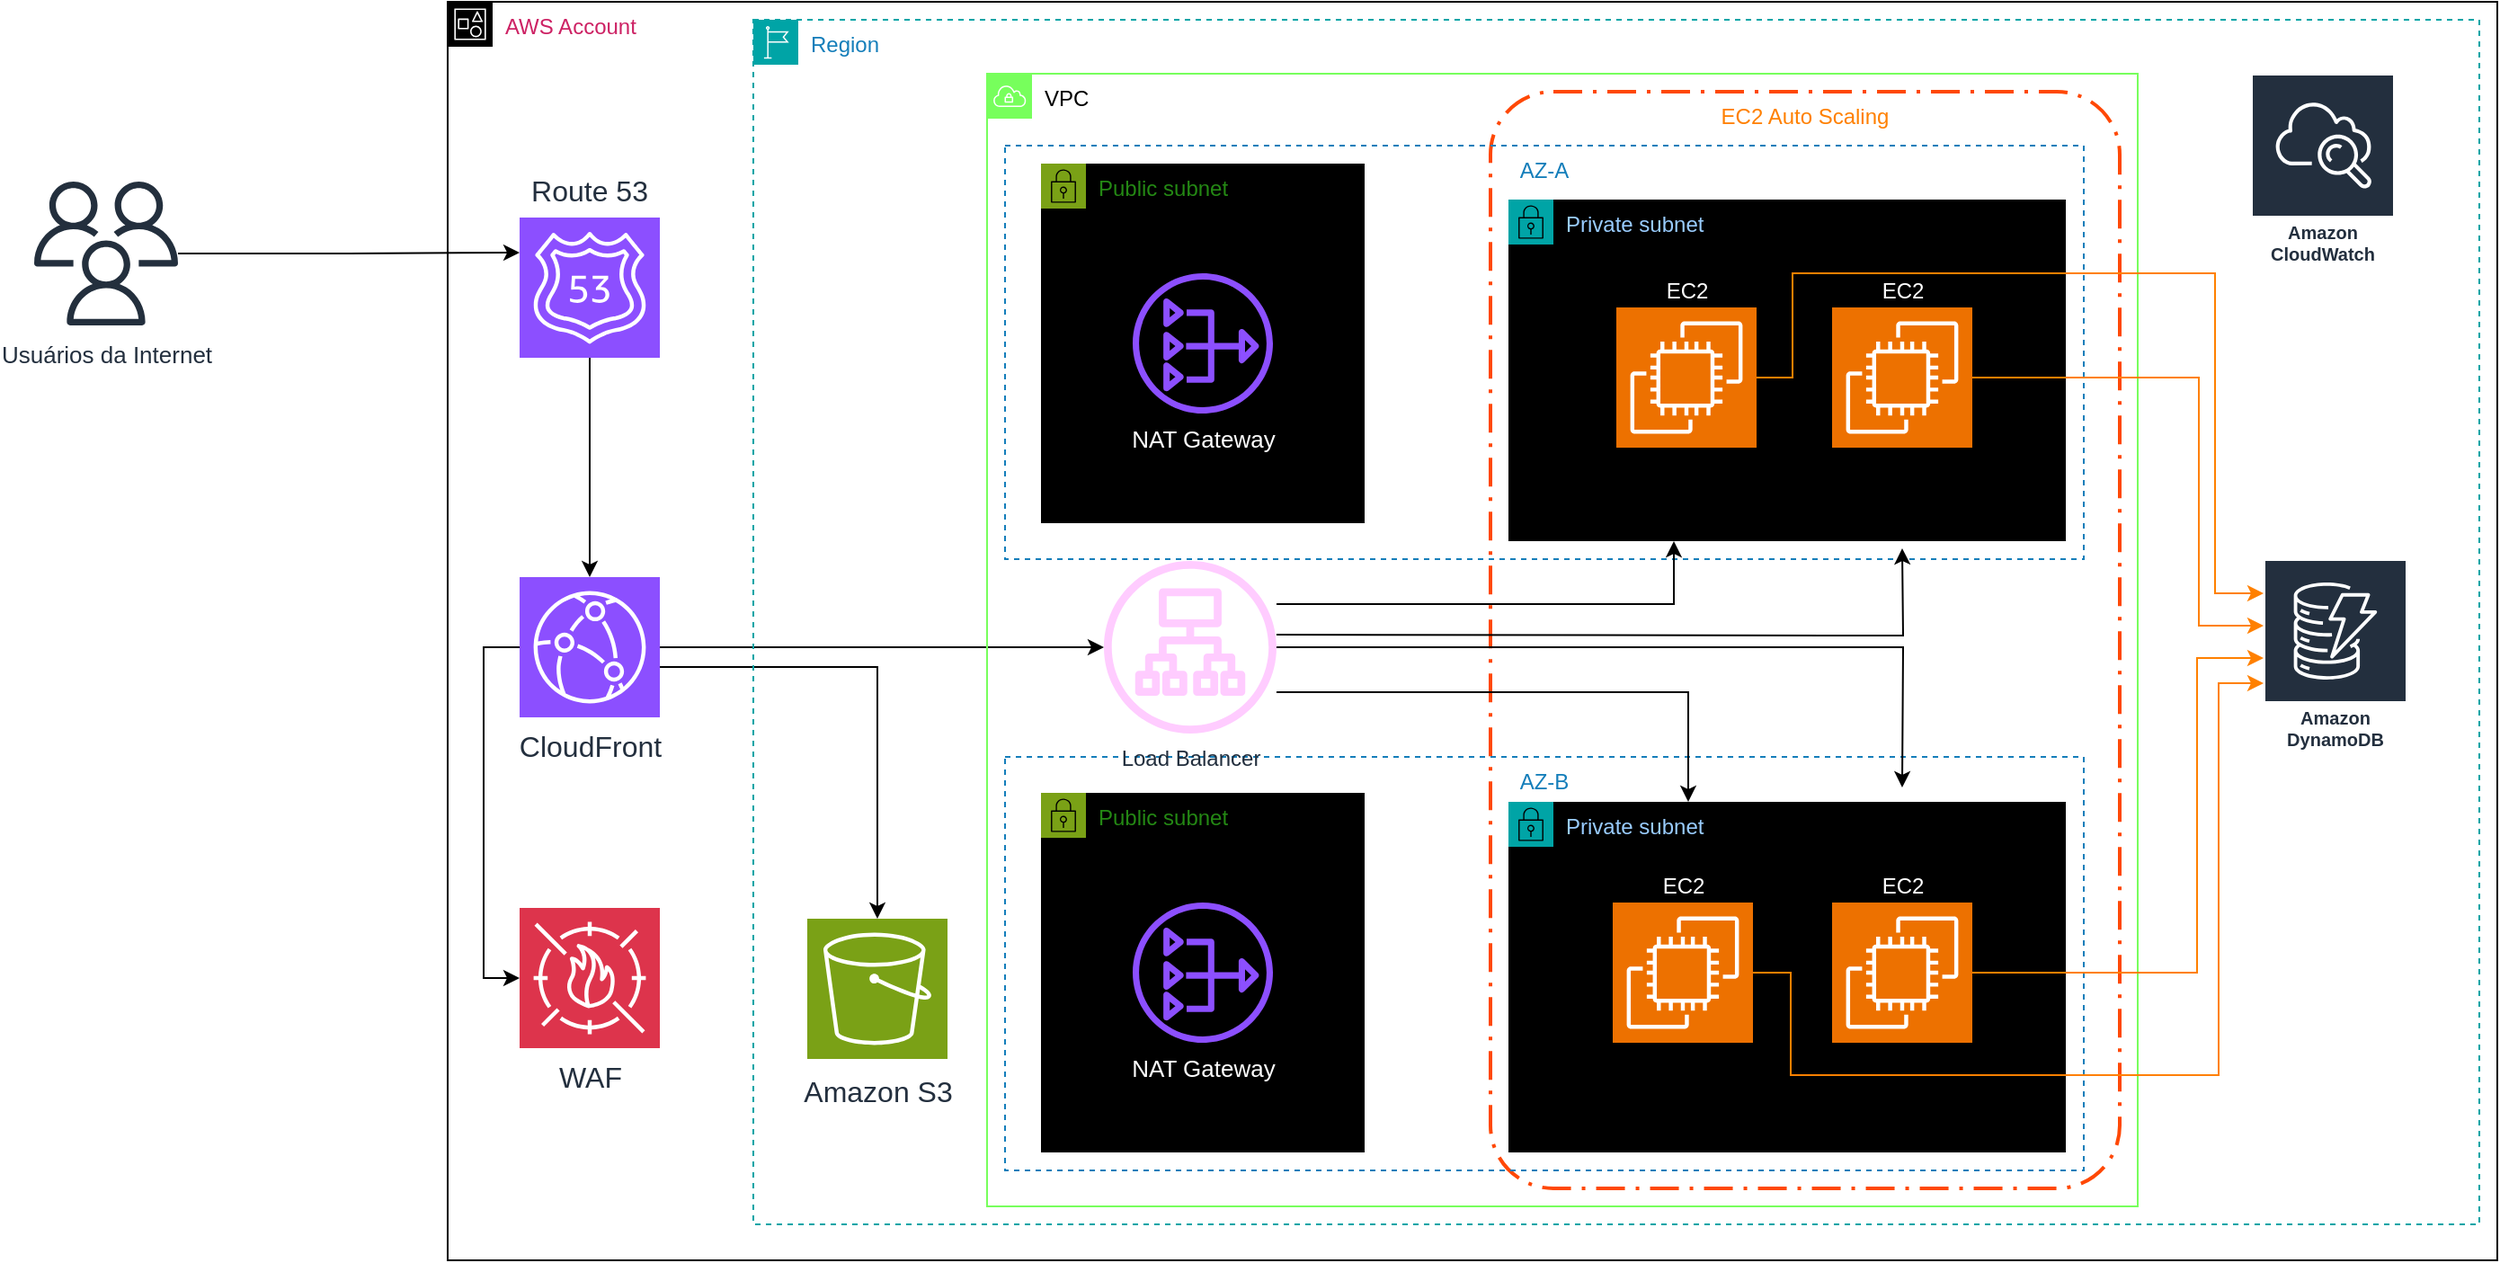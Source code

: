 <mxfile version="23.0.2" type="github">
  <diagram name="Página-1" id="kMyCryzCjlZtuE0b1COW">
    <mxGraphModel dx="2314" dy="1018" grid="0" gridSize="10" guides="1" tooltips="1" connect="1" arrows="1" fold="1" page="0" pageScale="1" pageWidth="827" pageHeight="1169" math="0" shadow="0">
      <root>
        <mxCell id="0" />
        <mxCell id="1" parent="0" />
        <mxCell id="KKLyxtKwrYKtgZyWks97-2" value="AWS Account" style="points=[[0,0],[0.25,0],[0.5,0],[0.75,0],[1,0],[1,0.25],[1,0.5],[1,0.75],[1,1],[0.75,1],[0.5,1],[0.25,1],[0,1],[0,0.75],[0,0.5],[0,0.25]];outlineConnect=0;gradientColor=none;html=1;whiteSpace=wrap;fontSize=12;fontStyle=0;container=1;pointerEvents=0;collapsible=0;recursiveResize=0;shape=mxgraph.aws4.group;grIcon=mxgraph.aws4.group_account;strokeColor=default;fillColor=none;verticalAlign=top;align=left;spacingLeft=30;fontColor=#CD2264;dashed=0;" vertex="1" parent="1">
          <mxGeometry x="20" y="90" width="1140" height="700" as="geometry" />
        </mxCell>
        <mxCell id="KKLyxtKwrYKtgZyWks97-9" style="edgeStyle=orthogonalEdgeStyle;rounded=0;orthogonalLoop=1;jettySize=auto;html=1;" edge="1" parent="KKLyxtKwrYKtgZyWks97-2" source="KKLyxtKwrYKtgZyWks97-7" target="KKLyxtKwrYKtgZyWks97-8">
          <mxGeometry relative="1" as="geometry" />
        </mxCell>
        <mxCell id="KKLyxtKwrYKtgZyWks97-19" style="edgeStyle=orthogonalEdgeStyle;rounded=0;orthogonalLoop=1;jettySize=auto;html=1;" edge="1" parent="KKLyxtKwrYKtgZyWks97-2" source="KKLyxtKwrYKtgZyWks97-8" target="KKLyxtKwrYKtgZyWks97-17">
          <mxGeometry relative="1" as="geometry">
            <Array as="points">
              <mxPoint x="239" y="370" />
            </Array>
          </mxGeometry>
        </mxCell>
        <mxCell id="KKLyxtKwrYKtgZyWks97-35" style="edgeStyle=orthogonalEdgeStyle;rounded=0;orthogonalLoop=1;jettySize=auto;html=1;" edge="1" parent="KKLyxtKwrYKtgZyWks97-2" source="KKLyxtKwrYKtgZyWks97-8" target="KKLyxtKwrYKtgZyWks97-34">
          <mxGeometry relative="1" as="geometry" />
        </mxCell>
        <mxCell id="KKLyxtKwrYKtgZyWks97-8" value="CloudFront" style="sketch=0;points=[[0,0,0],[0.25,0,0],[0.5,0,0],[0.75,0,0],[1,0,0],[0,1,0],[0.25,1,0],[0.5,1,0],[0.75,1,0],[1,1,0],[0,0.25,0],[0,0.5,0],[0,0.75,0],[1,0.25,0],[1,0.5,0],[1,0.75,0]];outlineConnect=0;fontColor=#232F3E;fillColor=#8C4FFF;strokeColor=#ffffff;dashed=0;verticalLabelPosition=bottom;verticalAlign=top;align=center;html=1;fontSize=16;fontStyle=0;aspect=fixed;shape=mxgraph.aws4.resourceIcon;resIcon=mxgraph.aws4.cloudfront;" vertex="1" parent="KKLyxtKwrYKtgZyWks97-2">
          <mxGeometry x="40" y="320" width="78" height="78" as="geometry" />
        </mxCell>
        <mxCell id="KKLyxtKwrYKtgZyWks97-7" value="Route 53" style="sketch=0;points=[[0,0,0],[0.25,0,0],[0.5,0,0],[0.75,0,0],[1,0,0],[0,1,0],[0.25,1,0],[0.5,1,0],[0.75,1,0],[1,1,0],[0,0.25,0],[0,0.5,0],[0,0.75,0],[1,0.25,0],[1,0.5,0],[1,0.75,0]];outlineConnect=0;fontColor=#232F3E;fillColor=#8C4FFF;strokeColor=#ffffff;dashed=0;verticalLabelPosition=top;verticalAlign=bottom;align=center;fontSize=16;fontStyle=0;aspect=fixed;shape=mxgraph.aws4.resourceIcon;resIcon=mxgraph.aws4.route_53;horizontal=1;whiteSpace=wrap;html=1;flipV=0;flipH=0;labelPosition=center;spacingTop=2;spacing=5;" vertex="1" parent="KKLyxtKwrYKtgZyWks97-2">
          <mxGeometry x="40" y="120" width="78" height="78" as="geometry" />
        </mxCell>
        <mxCell id="KKLyxtKwrYKtgZyWks97-16" value="Region" style="points=[[0,0],[0.25,0],[0.5,0],[0.75,0],[1,0],[1,0.25],[1,0.5],[1,0.75],[1,1],[0.75,1],[0.5,1],[0.25,1],[0,1],[0,0.75],[0,0.5],[0,0.25]];outlineConnect=0;gradientColor=none;html=1;whiteSpace=wrap;fontSize=12;fontStyle=0;container=1;pointerEvents=0;collapsible=0;recursiveResize=0;shape=mxgraph.aws4.group;grIcon=mxgraph.aws4.group_region;strokeColor=#00A4A6;fillColor=none;verticalAlign=top;align=left;spacingLeft=30;fontColor=#147EBA;dashed=1;" vertex="1" parent="KKLyxtKwrYKtgZyWks97-2">
          <mxGeometry x="170" y="10" width="960" height="670" as="geometry" />
        </mxCell>
        <mxCell id="KKLyxtKwrYKtgZyWks97-31" value="EC2 Auto Scaling" style="rounded=1;arcSize=10;dashed=1;fillColor=none;dashPattern=8 3 1 3;strokeWidth=2;fontColor=#FF8000;strokeColor=#ff4805;verticalAlign=top;" vertex="1" parent="KKLyxtKwrYKtgZyWks97-16">
          <mxGeometry x="410" y="40" width="350" height="610" as="geometry" />
        </mxCell>
        <mxCell id="KKLyxtKwrYKtgZyWks97-37" value="AZ-A" style="fillColor=none;strokeColor=#147EBA;dashed=1;verticalAlign=top;fontStyle=0;fontColor=#147EBA;whiteSpace=wrap;html=1;" vertex="1" parent="KKLyxtKwrYKtgZyWks97-16">
          <mxGeometry x="140" y="70" width="600" height="230" as="geometry" />
        </mxCell>
        <mxCell id="KKLyxtKwrYKtgZyWks97-38" value="AZ-B" style="fillColor=none;strokeColor=#147EBA;dashed=1;verticalAlign=top;fontStyle=0;fontColor=#147EBA;whiteSpace=wrap;html=1;" vertex="1" parent="KKLyxtKwrYKtgZyWks97-16">
          <mxGeometry x="140" y="410" width="600" height="230" as="geometry" />
        </mxCell>
        <mxCell id="KKLyxtKwrYKtgZyWks97-18" value="VPC" style="sketch=0;outlineConnect=0;html=1;whiteSpace=wrap;fontSize=12;fontStyle=0;shape=mxgraph.aws4.group;grIcon=mxgraph.aws4.group_vpc;verticalAlign=top;align=left;spacingLeft=30;dashed=0;fillColor=none;strokeColor=#77FF5C;" vertex="1" parent="KKLyxtKwrYKtgZyWks97-16">
          <mxGeometry x="130" y="30" width="640" height="630" as="geometry" />
        </mxCell>
        <mxCell id="KKLyxtKwrYKtgZyWks97-17" value="Amazon S3" style="sketch=0;points=[[0,0,0],[0.25,0,0],[0.5,0,0],[0.75,0,0],[1,0,0],[0,1,0],[0.25,1,0],[0.5,1,0],[0.75,1,0],[1,1,0],[0,0.25,0],[0,0.5,0],[0,0.75,0],[1,0.25,0],[1,0.5,0],[1,0.75,0]];outlineConnect=0;fontColor=#232F3E;fillColor=#7AA116;strokeColor=#ffffff;dashed=0;verticalLabelPosition=bottom;verticalAlign=top;align=center;html=1;fontSize=16;fontStyle=0;aspect=fixed;shape=mxgraph.aws4.resourceIcon;resIcon=mxgraph.aws4.s3;spacingTop=2;" vertex="1" parent="KKLyxtKwrYKtgZyWks97-16">
          <mxGeometry x="30" y="500" width="78" height="78" as="geometry" />
        </mxCell>
        <mxCell id="KKLyxtKwrYKtgZyWks97-28" value="Public subnet" style="points=[[0,0],[0.25,0],[0.5,0],[0.75,0],[1,0],[1,0.25],[1,0.5],[1,0.75],[1,1],[0.75,1],[0.5,1],[0.25,1],[0,1],[0,0.75],[0,0.5],[0,0.25]];outlineConnect=0;gradientColor=none;html=1;whiteSpace=wrap;fontSize=12;fontStyle=0;container=1;pointerEvents=0;collapsible=0;recursiveResize=0;shape=mxgraph.aws4.group;grIcon=mxgraph.aws4.group_security_group;grStroke=0;strokeColor=#7AA116;fillColor=#000000;verticalAlign=top;align=left;spacingLeft=30;fontColor=#248814;dashed=0;" vertex="1" parent="KKLyxtKwrYKtgZyWks97-16">
          <mxGeometry x="160" y="80" width="180" height="200" as="geometry" />
        </mxCell>
        <mxCell id="KKLyxtKwrYKtgZyWks97-29" value="&lt;font color=&quot;#ffffff&quot; style=&quot;font-size: 13px;&quot;&gt;NAT Gateway&lt;/font&gt;" style="sketch=0;outlineConnect=0;fontColor=#232F3E;gradientColor=none;fillColor=#8C4FFF;strokeColor=none;dashed=0;verticalLabelPosition=bottom;verticalAlign=top;align=center;html=1;fontSize=12;fontStyle=0;aspect=fixed;pointerEvents=1;shape=mxgraph.aws4.nat_gateway;" vertex="1" parent="KKLyxtKwrYKtgZyWks97-28">
          <mxGeometry x="51" y="61" width="78" height="78" as="geometry" />
        </mxCell>
        <mxCell id="KKLyxtKwrYKtgZyWks97-32" value="Public subnet" style="points=[[0,0],[0.25,0],[0.5,0],[0.75,0],[1,0],[1,0.25],[1,0.5],[1,0.75],[1,1],[0.75,1],[0.5,1],[0.25,1],[0,1],[0,0.75],[0,0.5],[0,0.25]];outlineConnect=0;gradientColor=none;html=1;whiteSpace=wrap;fontSize=12;fontStyle=0;container=1;pointerEvents=0;collapsible=0;recursiveResize=0;shape=mxgraph.aws4.group;grIcon=mxgraph.aws4.group_security_group;grStroke=0;strokeColor=#7AA116;fillColor=#000000;verticalAlign=top;align=left;spacingLeft=30;fontColor=#248814;dashed=0;" vertex="1" parent="KKLyxtKwrYKtgZyWks97-16">
          <mxGeometry x="160" y="430" width="180" height="200" as="geometry" />
        </mxCell>
        <mxCell id="KKLyxtKwrYKtgZyWks97-33" value="&lt;font color=&quot;#ffffff&quot; style=&quot;font-size: 13px;&quot;&gt;NAT Gateway&lt;/font&gt;" style="sketch=0;outlineConnect=0;fontColor=#232F3E;gradientColor=none;fillColor=#8C4FFF;strokeColor=none;dashed=0;verticalLabelPosition=bottom;verticalAlign=top;align=center;html=1;fontSize=12;fontStyle=0;aspect=fixed;pointerEvents=1;shape=mxgraph.aws4.nat_gateway;" vertex="1" parent="KKLyxtKwrYKtgZyWks97-32">
          <mxGeometry x="51" y="61" width="78" height="78" as="geometry" />
        </mxCell>
        <mxCell id="KKLyxtKwrYKtgZyWks97-55" style="edgeStyle=orthogonalEdgeStyle;rounded=0;orthogonalLoop=1;jettySize=auto;html=1;" edge="1" parent="KKLyxtKwrYKtgZyWks97-16" source="KKLyxtKwrYKtgZyWks97-34" target="KKLyxtKwrYKtgZyWks97-41">
          <mxGeometry relative="1" as="geometry">
            <mxPoint x="515" y="429" as="targetPoint" />
            <Array as="points">
              <mxPoint x="520" y="374" />
            </Array>
          </mxGeometry>
        </mxCell>
        <mxCell id="KKLyxtKwrYKtgZyWks97-34" value="Load Balancer&lt;br&gt;" style="sketch=0;outlineConnect=0;fontColor=#232F3E;gradientColor=none;fillColor=#FFCCFF;strokeColor=none;dashed=0;verticalLabelPosition=bottom;verticalAlign=top;align=center;html=1;fontSize=12;fontStyle=0;aspect=fixed;pointerEvents=1;shape=mxgraph.aws4.application_load_balancer;" vertex="1" parent="KKLyxtKwrYKtgZyWks97-16">
          <mxGeometry x="195" y="301" width="96" height="96" as="geometry" />
        </mxCell>
        <mxCell id="KKLyxtKwrYKtgZyWks97-45" value="EC2" style="sketch=0;points=[[0,0,0],[0.25,0,0],[0.5,0,0],[0.75,0,0],[1,0,0],[0,1,0],[0.25,1,0],[0.5,1,0],[0.75,1,0],[1,1,0],[0,0.25,0],[0,0.5,0],[0,0.75,0],[1,0.25,0],[1,0.5,0],[1,0.75,0]];outlineConnect=0;fontColor=#FFFFFF;fillColor=#ED7100;strokeColor=#ffffff;dashed=0;verticalLabelPosition=top;verticalAlign=bottom;align=center;html=1;fontSize=12;fontStyle=0;aspect=fixed;shape=mxgraph.aws4.resourceIcon;resIcon=mxgraph.aws4.ec2;labelPosition=center;" vertex="1" parent="KKLyxtKwrYKtgZyWks97-16">
          <mxGeometry x="480" y="491" width="78" height="78" as="geometry" />
        </mxCell>
        <mxCell id="KKLyxtKwrYKtgZyWks97-48" style="edgeStyle=orthogonalEdgeStyle;rounded=0;orthogonalLoop=1;jettySize=auto;html=1;" edge="1" parent="KKLyxtKwrYKtgZyWks97-16" source="KKLyxtKwrYKtgZyWks97-34" target="KKLyxtKwrYKtgZyWks97-40">
          <mxGeometry relative="1" as="geometry">
            <mxPoint x="522" y="311" as="targetPoint" />
            <Array as="points">
              <mxPoint x="512" y="325" />
            </Array>
          </mxGeometry>
        </mxCell>
        <mxCell id="KKLyxtKwrYKtgZyWks97-50" style="edgeStyle=orthogonalEdgeStyle;rounded=0;orthogonalLoop=1;jettySize=auto;html=1;" edge="1" parent="KKLyxtKwrYKtgZyWks97-16">
          <mxGeometry relative="1" as="geometry">
            <mxPoint x="291" y="342" as="sourcePoint" />
            <mxPoint x="639" y="294" as="targetPoint" />
          </mxGeometry>
        </mxCell>
        <mxCell id="KKLyxtKwrYKtgZyWks97-54" style="edgeStyle=orthogonalEdgeStyle;rounded=0;orthogonalLoop=1;jettySize=auto;html=1;" edge="1" parent="KKLyxtKwrYKtgZyWks97-16" source="KKLyxtKwrYKtgZyWks97-34">
          <mxGeometry relative="1" as="geometry">
            <mxPoint x="639" y="427" as="targetPoint" />
          </mxGeometry>
        </mxCell>
        <mxCell id="KKLyxtKwrYKtgZyWks97-41" value="Private subnet" style="points=[[0,0],[0.25,0],[0.5,0],[0.75,0],[1,0],[1,0.25],[1,0.5],[1,0.75],[1,1],[0.75,1],[0.5,1],[0.25,1],[0,1],[0,0.75],[0,0.5],[0,0.25]];outlineConnect=0;gradientColor=none;html=1;whiteSpace=wrap;fontSize=12;fontStyle=0;container=1;pointerEvents=0;collapsible=0;recursiveResize=0;shape=mxgraph.aws4.group;grIcon=mxgraph.aws4.group_security_group;grStroke=0;strokeColor=#00A4A6;fillColor=#000000;verticalAlign=top;align=left;spacingLeft=30;fontColor=#99CCFF;dashed=0;" vertex="1" parent="KKLyxtKwrYKtgZyWks97-16">
          <mxGeometry x="420" y="435" width="310" height="195" as="geometry" />
        </mxCell>
        <mxCell id="KKLyxtKwrYKtgZyWks97-44" value="EC2" style="sketch=0;points=[[0,0,0],[0.25,0,0],[0.5,0,0],[0.75,0,0],[1,0,0],[0,1,0],[0.25,1,0],[0.5,1,0],[0.75,1,0],[1,1,0],[0,0.25,0],[0,0.5,0],[0,0.75,0],[1,0.25,0],[1,0.5,0],[1,0.75,0]];outlineConnect=0;fontColor=#FFFFFF;fillColor=#ED7100;strokeColor=#ffffff;dashed=0;verticalLabelPosition=top;verticalAlign=bottom;align=center;html=1;fontSize=12;fontStyle=0;aspect=fixed;shape=mxgraph.aws4.resourceIcon;resIcon=mxgraph.aws4.ec2;labelPosition=center;" vertex="1" parent="KKLyxtKwrYKtgZyWks97-41">
          <mxGeometry x="180" y="56" width="78" height="78" as="geometry" />
        </mxCell>
        <mxCell id="KKLyxtKwrYKtgZyWks97-56" value="EC2" style="sketch=0;points=[[0,0,0],[0.25,0,0],[0.5,0,0],[0.75,0,0],[1,0,0],[0,1,0],[0.25,1,0],[0.5,1,0],[0.75,1,0],[1,1,0],[0,0.25,0],[0,0.5,0],[0,0.75,0],[1,0.25,0],[1,0.5,0],[1,0.75,0]];outlineConnect=0;fontColor=#FFFFFF;fillColor=#ED7100;strokeColor=#ffffff;dashed=0;verticalLabelPosition=top;verticalAlign=bottom;align=center;html=1;fontSize=12;fontStyle=0;aspect=fixed;shape=mxgraph.aws4.resourceIcon;resIcon=mxgraph.aws4.ec2;labelPosition=center;" vertex="1" parent="KKLyxtKwrYKtgZyWks97-41">
          <mxGeometry x="58" y="56" width="78" height="78" as="geometry" />
        </mxCell>
        <mxCell id="KKLyxtKwrYKtgZyWks97-40" value="Private subnet" style="points=[[0,0],[0.25,0],[0.5,0],[0.75,0],[1,0],[1,0.25],[1,0.5],[1,0.75],[1,1],[0.75,1],[0.5,1],[0.25,1],[0,1],[0,0.75],[0,0.5],[0,0.25]];outlineConnect=0;gradientColor=none;html=1;whiteSpace=wrap;fontSize=12;fontStyle=0;container=1;pointerEvents=0;collapsible=0;recursiveResize=0;shape=mxgraph.aws4.group;grIcon=mxgraph.aws4.group_security_group;grStroke=0;strokeColor=#00A4A6;fillColor=#000000;verticalAlign=top;align=left;spacingLeft=30;fontColor=#99CCFF;dashed=0;" vertex="1" parent="KKLyxtKwrYKtgZyWks97-16">
          <mxGeometry x="420" y="100" width="310" height="190" as="geometry" />
        </mxCell>
        <mxCell id="KKLyxtKwrYKtgZyWks97-42" value="EC2" style="sketch=0;points=[[0,0,0],[0.25,0,0],[0.5,0,0],[0.75,0,0],[1,0,0],[0,1,0],[0.25,1,0],[0.5,1,0],[0.75,1,0],[1,1,0],[0,0.25,0],[0,0.5,0],[0,0.75,0],[1,0.25,0],[1,0.5,0],[1,0.75,0]];outlineConnect=0;fontColor=#FFFFFF;fillColor=#ED7100;strokeColor=#ffffff;dashed=0;verticalLabelPosition=top;verticalAlign=bottom;align=center;html=1;fontSize=12;fontStyle=0;aspect=fixed;shape=mxgraph.aws4.resourceIcon;resIcon=mxgraph.aws4.ec2;labelPosition=center;" vertex="1" parent="KKLyxtKwrYKtgZyWks97-40">
          <mxGeometry x="60" y="60" width="78" height="78" as="geometry" />
        </mxCell>
        <mxCell id="KKLyxtKwrYKtgZyWks97-43" value="EC2" style="sketch=0;points=[[0,0,0],[0.25,0,0],[0.5,0,0],[0.75,0,0],[1,0,0],[0,1,0],[0.25,1,0],[0.5,1,0],[0.75,1,0],[1,1,0],[0,0.25,0],[0,0.5,0],[0,0.75,0],[1,0.25,0],[1,0.5,0],[1,0.75,0]];outlineConnect=0;fontColor=#FFFFFF;fillColor=#ED7100;strokeColor=#ffffff;dashed=0;verticalLabelPosition=top;verticalAlign=bottom;align=center;html=1;fontSize=12;fontStyle=0;aspect=fixed;shape=mxgraph.aws4.resourceIcon;resIcon=mxgraph.aws4.ec2;labelPosition=center;" vertex="1" parent="KKLyxtKwrYKtgZyWks97-40">
          <mxGeometry x="180" y="60" width="78" height="78" as="geometry" />
        </mxCell>
        <mxCell id="KKLyxtKwrYKtgZyWks97-57" value="Amazon CloudWatch" style="sketch=0;outlineConnect=0;fontColor=#232F3E;gradientColor=none;strokeColor=#ffffff;fillColor=#232F3E;dashed=0;verticalLabelPosition=middle;verticalAlign=bottom;align=center;html=1;whiteSpace=wrap;fontSize=10;fontStyle=1;spacing=3;shape=mxgraph.aws4.productIcon;prIcon=mxgraph.aws4.cloudwatch;" vertex="1" parent="KKLyxtKwrYKtgZyWks97-16">
          <mxGeometry x="833" y="30" width="80" height="110" as="geometry" />
        </mxCell>
        <mxCell id="KKLyxtKwrYKtgZyWks97-58" value="Amazon DynamoDB" style="sketch=0;outlineConnect=0;fontColor=#232F3E;gradientColor=none;strokeColor=#ffffff;fillColor=#232F3E;dashed=0;verticalLabelPosition=middle;verticalAlign=bottom;align=center;html=1;whiteSpace=wrap;fontSize=10;fontStyle=1;spacing=3;shape=mxgraph.aws4.productIcon;prIcon=mxgraph.aws4.dynamodb;" vertex="1" parent="KKLyxtKwrYKtgZyWks97-16">
          <mxGeometry x="840" y="300" width="80" height="110" as="geometry" />
        </mxCell>
        <mxCell id="KKLyxtKwrYKtgZyWks97-60" style="edgeStyle=orthogonalEdgeStyle;rounded=0;orthogonalLoop=1;jettySize=auto;html=1;strokeColor=#FF8000;" edge="1" parent="KKLyxtKwrYKtgZyWks97-16" source="KKLyxtKwrYKtgZyWks97-42" target="KKLyxtKwrYKtgZyWks97-58">
          <mxGeometry relative="1" as="geometry">
            <Array as="points">
              <mxPoint x="578" y="199" />
              <mxPoint x="578" y="141" />
              <mxPoint x="813" y="141" />
              <mxPoint x="813" y="319" />
            </Array>
          </mxGeometry>
        </mxCell>
        <mxCell id="KKLyxtKwrYKtgZyWks97-61" style="edgeStyle=orthogonalEdgeStyle;rounded=0;orthogonalLoop=1;jettySize=auto;html=1;strokeColor=#FF8000;" edge="1" parent="KKLyxtKwrYKtgZyWks97-16" source="KKLyxtKwrYKtgZyWks97-43" target="KKLyxtKwrYKtgZyWks97-58">
          <mxGeometry relative="1" as="geometry">
            <Array as="points">
              <mxPoint x="804" y="199" />
              <mxPoint x="804" y="337" />
            </Array>
          </mxGeometry>
        </mxCell>
        <mxCell id="KKLyxtKwrYKtgZyWks97-62" style="edgeStyle=orthogonalEdgeStyle;rounded=0;orthogonalLoop=1;jettySize=auto;html=1;fillColor=#fa6800;strokeColor=#FF8000;" edge="1" parent="KKLyxtKwrYKtgZyWks97-16" source="KKLyxtKwrYKtgZyWks97-44" target="KKLyxtKwrYKtgZyWks97-58">
          <mxGeometry relative="1" as="geometry">
            <Array as="points">
              <mxPoint x="803" y="530" />
              <mxPoint x="803" y="355" />
            </Array>
          </mxGeometry>
        </mxCell>
        <mxCell id="KKLyxtKwrYKtgZyWks97-64" style="edgeStyle=orthogonalEdgeStyle;rounded=0;orthogonalLoop=1;jettySize=auto;html=1;exitX=1;exitY=0.5;exitDx=0;exitDy=0;exitPerimeter=0;strokeColor=#FF8000;" edge="1" parent="KKLyxtKwrYKtgZyWks97-16" source="KKLyxtKwrYKtgZyWks97-56" target="KKLyxtKwrYKtgZyWks97-58">
          <mxGeometry relative="1" as="geometry">
            <Array as="points">
              <mxPoint x="577" y="530" />
              <mxPoint x="577" y="587" />
              <mxPoint x="815" y="587" />
              <mxPoint x="815" y="369" />
            </Array>
          </mxGeometry>
        </mxCell>
        <mxCell id="KKLyxtKwrYKtgZyWks97-65" value="WAF" style="sketch=0;points=[[0,0,0],[0.25,0,0],[0.5,0,0],[0.75,0,0],[1,0,0],[0,1,0],[0.25,1,0],[0.5,1,0],[0.75,1,0],[1,1,0],[0,0.25,0],[0,0.5,0],[0,0.75,0],[1,0.25,0],[1,0.5,0],[1,0.75,0]];outlineConnect=0;fontColor=#232F3E;fillColor=#DD344C;strokeColor=#ffffff;dashed=0;verticalLabelPosition=bottom;verticalAlign=top;align=center;html=1;fontSize=16;fontStyle=0;aspect=fixed;shape=mxgraph.aws4.resourceIcon;resIcon=mxgraph.aws4.waf;" vertex="1" parent="KKLyxtKwrYKtgZyWks97-2">
          <mxGeometry x="40" y="504" width="78" height="78" as="geometry" />
        </mxCell>
        <mxCell id="KKLyxtKwrYKtgZyWks97-68" style="edgeStyle=orthogonalEdgeStyle;rounded=0;orthogonalLoop=1;jettySize=auto;html=1;exitX=0;exitY=0.5;exitDx=0;exitDy=0;exitPerimeter=0;entryX=0;entryY=0.5;entryDx=0;entryDy=0;entryPerimeter=0;" edge="1" parent="KKLyxtKwrYKtgZyWks97-2" source="KKLyxtKwrYKtgZyWks97-8" target="KKLyxtKwrYKtgZyWks97-65">
          <mxGeometry relative="1" as="geometry" />
        </mxCell>
        <object label="Usuários da Internet&lt;br style=&quot;font-size: 13px;&quot;&gt;" id="KKLyxtKwrYKtgZyWks97-4">
          <mxCell style="sketch=0;outlineConnect=0;fontColor=#232F3E;gradientColor=none;fillColor=#232F3D;strokeColor=none;dashed=0;verticalLabelPosition=bottom;verticalAlign=top;align=center;html=1;fontSize=13;fontStyle=0;aspect=fixed;pointerEvents=1;shape=mxgraph.aws4.users;labelBackgroundColor=none;labelBorderColor=none;spacingTop=2;" vertex="1" parent="1">
            <mxGeometry x="-210" y="190" width="80" height="80" as="geometry" />
          </mxCell>
        </object>
        <mxCell id="KKLyxtKwrYKtgZyWks97-12" style="edgeStyle=orthogonalEdgeStyle;rounded=0;orthogonalLoop=1;jettySize=auto;html=1;entryX=0;entryY=0.25;entryDx=0;entryDy=0;entryPerimeter=0;" edge="1" parent="1" source="KKLyxtKwrYKtgZyWks97-4" target="KKLyxtKwrYKtgZyWks97-7">
          <mxGeometry relative="1" as="geometry" />
        </mxCell>
      </root>
    </mxGraphModel>
  </diagram>
</mxfile>
